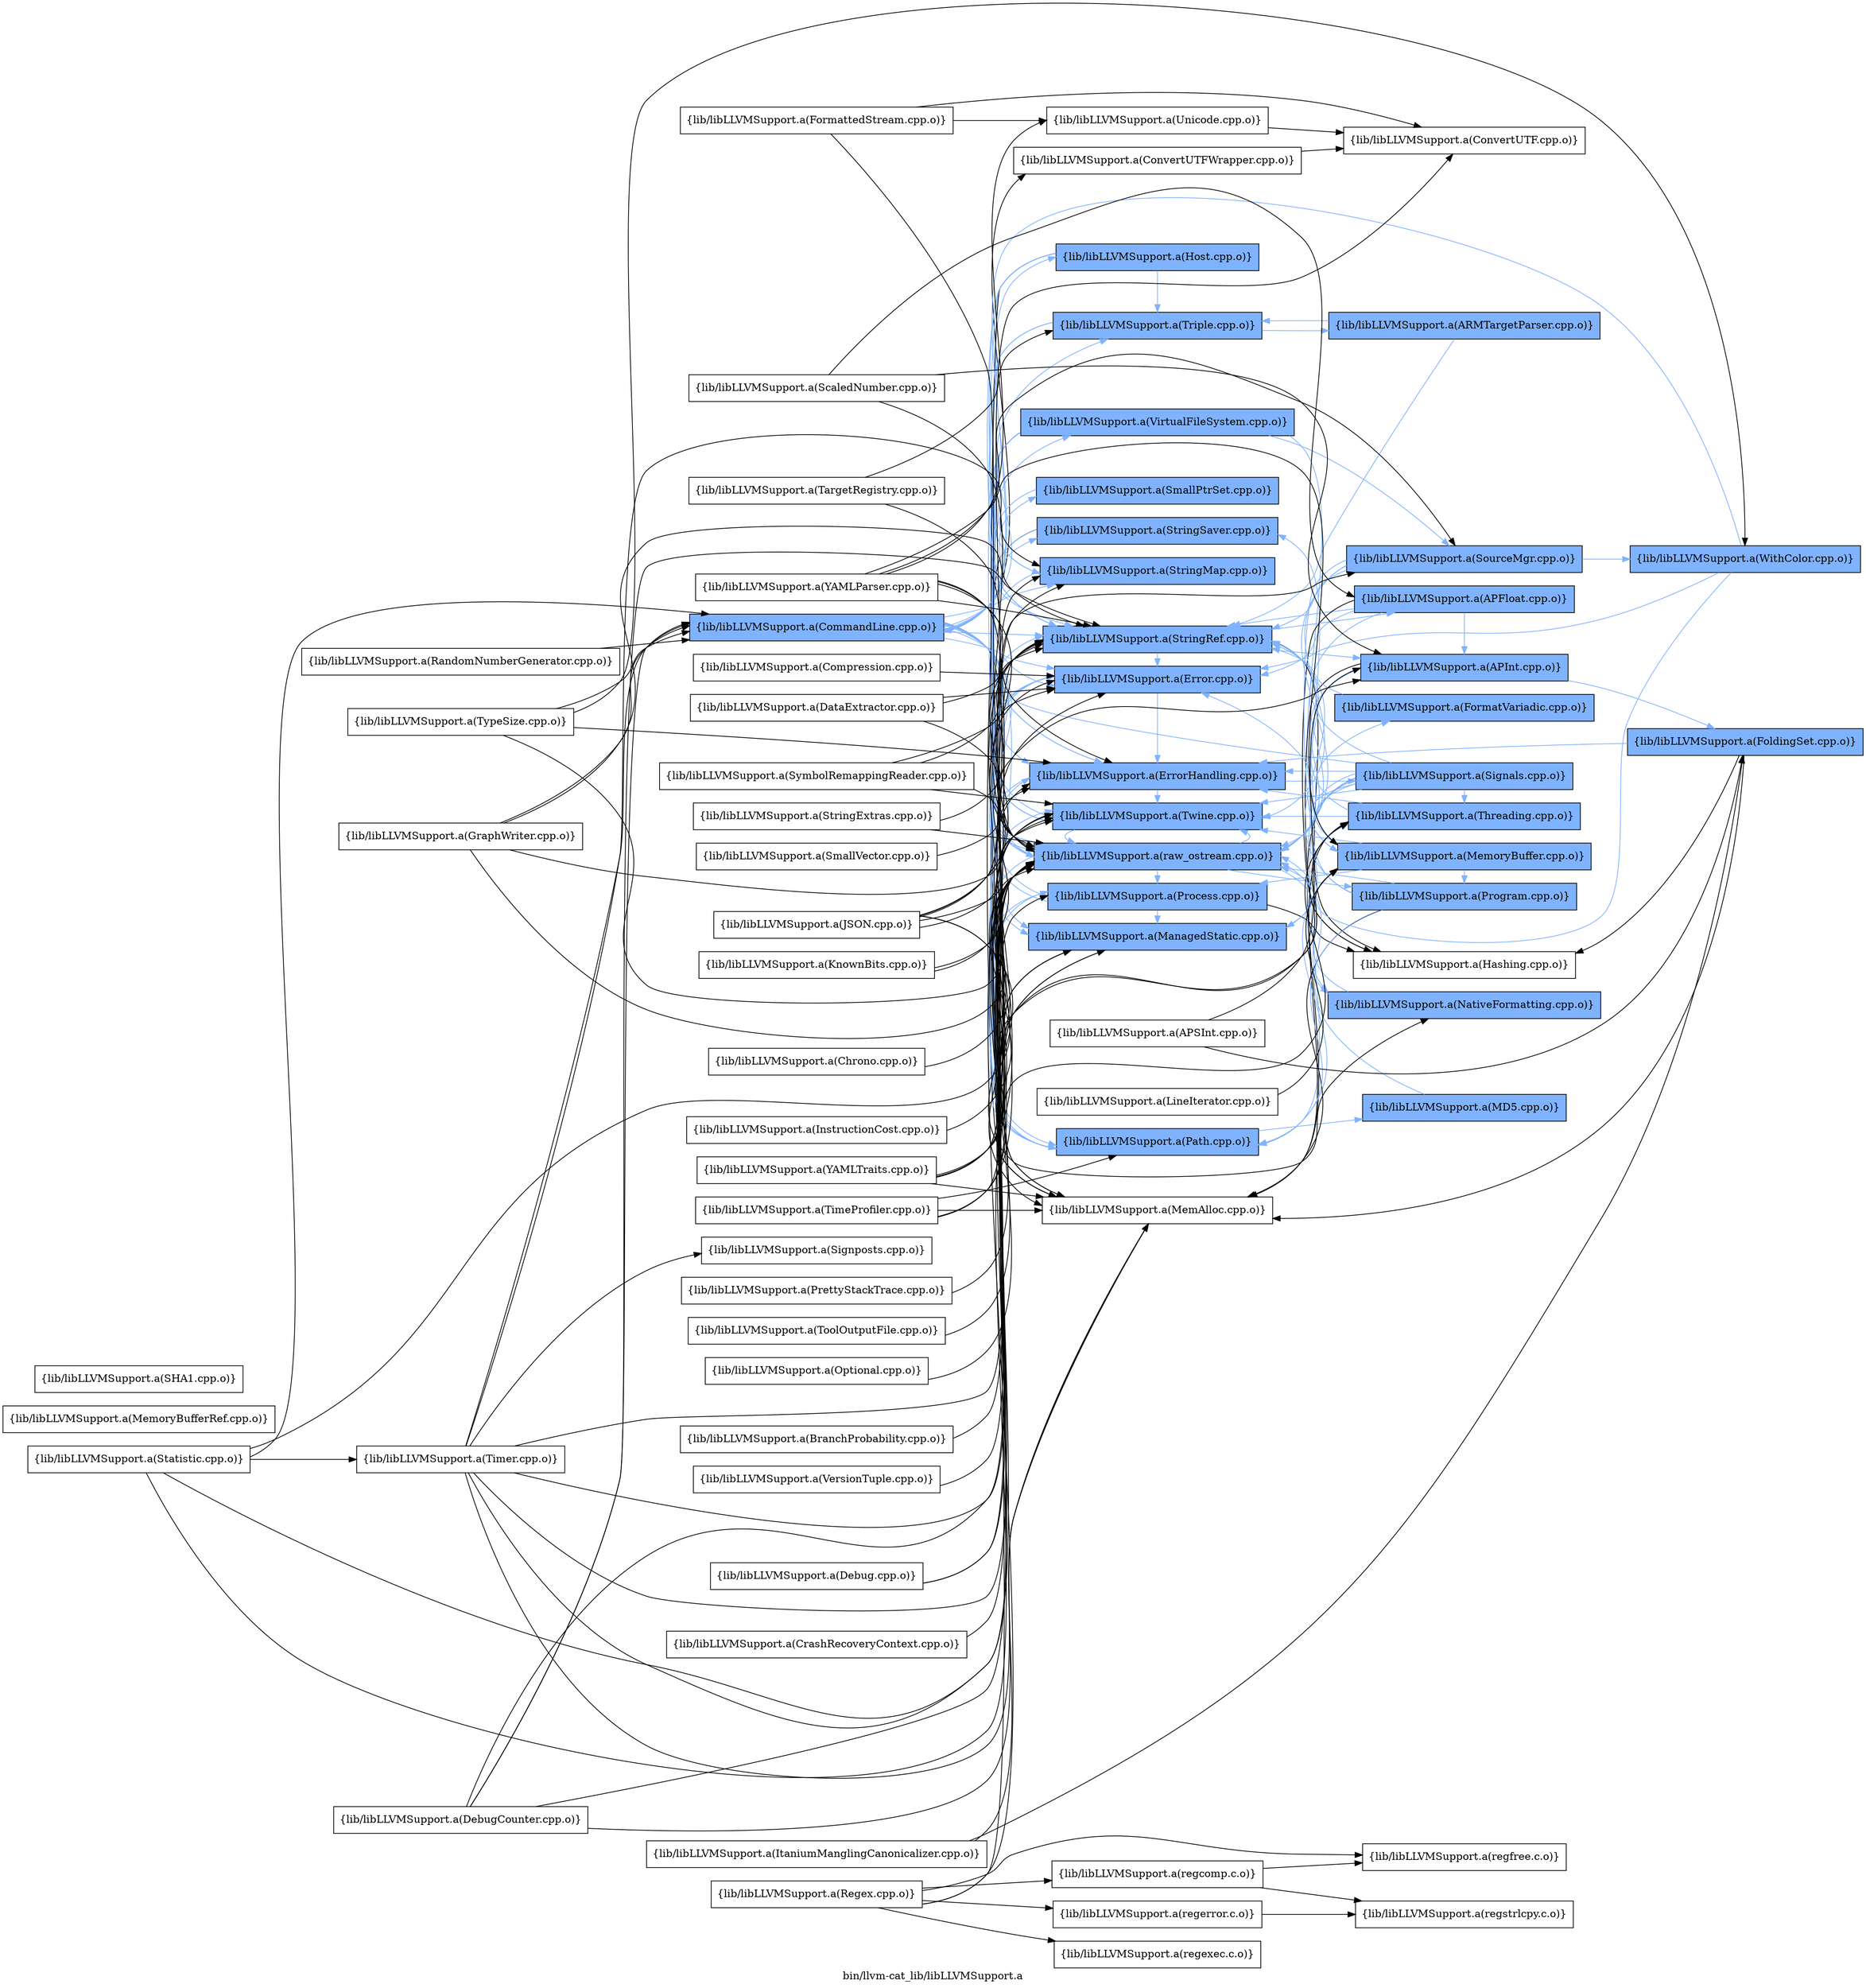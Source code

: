 digraph "bin/llvm-cat_lib/libLLVMSupport.a" {
	label="bin/llvm-cat_lib/libLLVMSupport.a";
	rankdir=LR;
	{ rank=same; Node0x55adaf422618;  }
	{ rank=same; Node0x55adaf424238; Node0x55adaf425868; Node0x55adaf4246e8; Node0x55adaf427578; Node0x55adaf427c58; Node0x55adaf425cc8; Node0x55adaf428978; Node0x55adaf4281a8; Node0x55adaf428e28; Node0x55adaf428c48; Node0x55adaf420cc8; Node0x55adaf41faf8; Node0x55adaf426b28; Node0x55adaf428d38; Node0x55adaf41fb48; Node0x55adaf4207c8;  }
	{ rank=same; Node0x55adaf423158; Node0x55adaf41feb8; Node0x55adaf428838; Node0x55adaf41f968; Node0x55adaf422c08; Node0x55adaf426998; Node0x55adaf4284c8; Node0x55adaf427a28; Node0x55adaf424dc8; Node0x55adaf426178; Node0x55adaf41fd28; Node0x55adaf420c78; Node0x55adaf429468;  }
	{ rank=same; Node0x55adaf422618;  }
	{ rank=same; Node0x55adaf424238; Node0x55adaf425868; Node0x55adaf4246e8; Node0x55adaf427578; Node0x55adaf427c58; Node0x55adaf425cc8; Node0x55adaf428978; Node0x55adaf4281a8; Node0x55adaf428e28; Node0x55adaf428c48; Node0x55adaf420cc8; Node0x55adaf41faf8; Node0x55adaf426b28; Node0x55adaf428d38; Node0x55adaf41fb48; Node0x55adaf4207c8;  }
	{ rank=same; Node0x55adaf423158; Node0x55adaf41feb8; Node0x55adaf428838; Node0x55adaf41f968; Node0x55adaf422c08; Node0x55adaf426998; Node0x55adaf4284c8; Node0x55adaf427a28; Node0x55adaf424dc8; Node0x55adaf426178; Node0x55adaf41fd28; Node0x55adaf420c78; Node0x55adaf429468;  }

	Node0x55adaf422618 [shape=record,shape=box,group=1,style=filled,fillcolor="0.600000 0.5 1",label="{lib/libLLVMSupport.a(CommandLine.cpp.o)}"];
	Node0x55adaf422618 -> Node0x55adaf424238;
	Node0x55adaf422618 -> Node0x55adaf425868[color="0.600000 0.5 1"];
	Node0x55adaf422618 -> Node0x55adaf4246e8[color="0.600000 0.5 1"];
	Node0x55adaf422618 -> Node0x55adaf427578[color="0.600000 0.5 1"];
	Node0x55adaf422618 -> Node0x55adaf427c58;
	Node0x55adaf422618 -> Node0x55adaf425cc8[color="0.600000 0.5 1"];
	Node0x55adaf422618 -> Node0x55adaf428978[color="0.600000 0.5 1"];
	Node0x55adaf422618 -> Node0x55adaf4281a8[color="0.600000 0.5 1"];
	Node0x55adaf422618 -> Node0x55adaf428e28[color="0.600000 0.5 1"];
	Node0x55adaf422618 -> Node0x55adaf428c48[color="0.600000 0.5 1"];
	Node0x55adaf422618 -> Node0x55adaf420cc8[color="0.600000 0.5 1"];
	Node0x55adaf422618 -> Node0x55adaf41faf8[color="0.600000 0.5 1"];
	Node0x55adaf422618 -> Node0x55adaf426b28[color="0.600000 0.5 1"];
	Node0x55adaf422618 -> Node0x55adaf428d38[color="0.600000 0.5 1"];
	Node0x55adaf422618 -> Node0x55adaf41fb48[color="0.600000 0.5 1"];
	Node0x55adaf422618 -> Node0x55adaf4207c8[color="0.600000 0.5 1"];
	Node0x55adaf425868 [shape=record,shape=box,group=1,style=filled,fillcolor="0.600000 0.5 1",label="{lib/libLLVMSupport.a(Error.cpp.o)}"];
	Node0x55adaf425868 -> Node0x55adaf4246e8[color="0.600000 0.5 1"];
	Node0x55adaf425868 -> Node0x55adaf427578[color="0.600000 0.5 1"];
	Node0x55adaf425868 -> Node0x55adaf420cc8[color="0.600000 0.5 1"];
	Node0x55adaf425868 -> Node0x55adaf426b28[color="0.600000 0.5 1"];
	Node0x55adaf427578 [shape=record,shape=box,group=1,style=filled,fillcolor="0.600000 0.5 1",label="{lib/libLLVMSupport.a(ManagedStatic.cpp.o)}"];
	Node0x55adaf427578 -> Node0x55adaf428838[color="0.600000 0.5 1"];
	Node0x55adaf427c58 [shape=record,shape=box,group=0,label="{lib/libLLVMSupport.a(MemAlloc.cpp.o)}"];
	Node0x55adaf427a28 [shape=record,shape=box,group=1,style=filled,fillcolor="0.600000 0.5 1",label="{lib/libLLVMSupport.a(MemoryBuffer.cpp.o)}"];
	Node0x55adaf427a28 -> Node0x55adaf425868[color="0.600000 0.5 1"];
	Node0x55adaf427a28 -> Node0x55adaf420cc8[color="0.600000 0.5 1"];
	Node0x55adaf427a28 -> Node0x55adaf41fb48[color="0.600000 0.5 1"];
	Node0x55adaf427a28 -> Node0x55adaf4207c8[color="0.600000 0.5 1"];
	Node0x55adaf427a28 -> Node0x55adaf420c78[color="0.600000 0.5 1"];
	Node0x55adaf4282e8 [shape=record,shape=box,group=0,label="{lib/libLLVMSupport.a(MemoryBufferRef.cpp.o)}"];
	Node0x55adaf424dc8 [shape=record,shape=box,group=1,style=filled,fillcolor="0.600000 0.5 1",label="{lib/libLLVMSupport.a(SourceMgr.cpp.o)}"];
	Node0x55adaf424dc8 -> Node0x55adaf427a28[color="0.600000 0.5 1"];
	Node0x55adaf424dc8 -> Node0x55adaf428e28[color="0.600000 0.5 1"];
	Node0x55adaf424dc8 -> Node0x55adaf420cc8[color="0.600000 0.5 1"];
	Node0x55adaf424dc8 -> Node0x55adaf420098[color="0.600000 0.5 1"];
	Node0x55adaf424dc8 -> Node0x55adaf426b28[color="0.600000 0.5 1"];
	Node0x55adaf426b28 [shape=record,shape=box,group=1,style=filled,fillcolor="0.600000 0.5 1",label="{lib/libLLVMSupport.a(raw_ostream.cpp.o)}"];
	Node0x55adaf426b28 -> Node0x55adaf425868[color="0.600000 0.5 1"];
	Node0x55adaf426b28 -> Node0x55adaf4246e8[color="0.600000 0.5 1"];
	Node0x55adaf426b28 -> Node0x55adaf426178[color="0.600000 0.5 1"];
	Node0x55adaf426b28 -> Node0x55adaf41fd28[color="0.600000 0.5 1"];
	Node0x55adaf426b28 -> Node0x55adaf420cc8[color="0.600000 0.5 1"];
	Node0x55adaf426b28 -> Node0x55adaf41fb48[color="0.600000 0.5 1"];
	Node0x55adaf426b28 -> Node0x55adaf4207c8[color="0.600000 0.5 1"];
	Node0x55adaf426b28 -> Node0x55adaf420c78[color="0.600000 0.5 1"];
	Node0x55adaf427898 [shape=record,shape=box,group=0,label="{lib/libLLVMSupport.a(Timer.cpp.o)}"];
	Node0x55adaf427898 -> Node0x55adaf422618;
	Node0x55adaf427898 -> Node0x55adaf427578;
	Node0x55adaf427898 -> Node0x55adaf427c58;
	Node0x55adaf427898 -> Node0x55adaf428978;
	Node0x55adaf427898 -> Node0x55adaf4272f8;
	Node0x55adaf427898 -> Node0x55adaf426b28;
	Node0x55adaf427898 -> Node0x55adaf4207c8;
	Node0x55adaf427898 -> Node0x55adaf428838;
	Node0x55adaf41f968 [shape=record,shape=box,group=1,style=filled,fillcolor="0.600000 0.5 1",label="{lib/libLLVMSupport.a(APFloat.cpp.o)}"];
	Node0x55adaf41f968 -> Node0x55adaf422c08[color="0.600000 0.5 1"];
	Node0x55adaf41f968 -> Node0x55adaf425868[color="0.600000 0.5 1"];
	Node0x55adaf41f968 -> Node0x55adaf426998;
	Node0x55adaf41f968 -> Node0x55adaf428e28[color="0.600000 0.5 1"];
	Node0x55adaf41f968 -> Node0x55adaf426b28[color="0.600000 0.5 1"];
	Node0x55adaf422c08 [shape=record,shape=box,group=1,style=filled,fillcolor="0.600000 0.5 1",label="{lib/libLLVMSupport.a(APInt.cpp.o)}"];
	Node0x55adaf422c08 -> Node0x55adaf426628[color="0.600000 0.5 1"];
	Node0x55adaf422c08 -> Node0x55adaf426998;
	Node0x55adaf422c08 -> Node0x55adaf426b28[color="0.600000 0.5 1"];
	Node0x55adaf429468 [shape=record,shape=box,group=1,style=filled,fillcolor="0.600000 0.5 1",label="{lib/libLLVMSupport.a(MD5.cpp.o)}"];
	Node0x55adaf429468 -> Node0x55adaf426b28[color="0.600000 0.5 1"];
	Node0x55adaf428978 [shape=record,shape=box,group=1,style=filled,fillcolor="0.600000 0.5 1",label="{lib/libLLVMSupport.a(StringMap.cpp.o)}"];
	Node0x55adaf428978 -> Node0x55adaf4246e8[color="0.600000 0.5 1"];
	Node0x55adaf4281a8 [shape=record,shape=box,group=1,style=filled,fillcolor="0.600000 0.5 1",label="{lib/libLLVMSupport.a(StringSaver.cpp.o)}"];
	Node0x55adaf4281a8 -> Node0x55adaf427c58;
	Node0x55adaf4281a8 -> Node0x55adaf428e28[color="0.600000 0.5 1"];
	Node0x55adaf428c48 [shape=record,shape=box,group=1,style=filled,fillcolor="0.600000 0.5 1",label="{lib/libLLVMSupport.a(Triple.cpp.o)}"];
	Node0x55adaf428c48 -> Node0x55adaf428e28[color="0.600000 0.5 1"];
	Node0x55adaf428c48 -> Node0x55adaf4284c8[color="0.600000 0.5 1"];
	Node0x55adaf428c48 -> Node0x55adaf420cc8[color="0.600000 0.5 1"];
	Node0x55adaf420cc8 [shape=record,shape=box,group=1,style=filled,fillcolor="0.600000 0.5 1",label="{lib/libLLVMSupport.a(Twine.cpp.o)}"];
	Node0x55adaf420cc8 -> Node0x55adaf426b28[color="0.600000 0.5 1"];
	Node0x55adaf421448 [shape=record,shape=box,group=0,label="{lib/libLLVMSupport.a(TypeSize.cpp.o)}"];
	Node0x55adaf421448 -> Node0x55adaf422618;
	Node0x55adaf421448 -> Node0x55adaf4246e8;
	Node0x55adaf421448 -> Node0x55adaf420098;
	Node0x55adaf421448 -> Node0x55adaf426b28;
	Node0x55adaf4246e8 [shape=record,shape=box,group=1,style=filled,fillcolor="0.600000 0.5 1",label="{lib/libLLVMSupport.a(ErrorHandling.cpp.o)}"];
	Node0x55adaf4246e8 -> Node0x55adaf420cc8[color="0.600000 0.5 1"];
	Node0x55adaf4246e8 -> Node0x55adaf426b28[color="0.600000 0.5 1"];
	Node0x55adaf4246e8 -> Node0x55adaf41feb8[color="0.600000 0.5 1"];
	Node0x55adaf422ac8 [shape=record,shape=box,group=0,label="{lib/libLLVMSupport.a(SHA1.cpp.o)}"];
	Node0x55adaf428e28 [shape=record,shape=box,group=1,style=filled,fillcolor="0.600000 0.5 1",label="{lib/libLLVMSupport.a(StringRef.cpp.o)}"];
	Node0x55adaf428e28 -> Node0x55adaf41f968[color="0.600000 0.5 1"];
	Node0x55adaf428e28 -> Node0x55adaf422c08[color="0.600000 0.5 1"];
	Node0x55adaf428e28 -> Node0x55adaf425868[color="0.600000 0.5 1"];
	Node0x55adaf428e28 -> Node0x55adaf426998;
	Node0x55adaf426858 [shape=record,shape=box,group=0,label="{lib/libLLVMSupport.a(FormattedStream.cpp.o)}"];
	Node0x55adaf426858 -> Node0x55adaf423158;
	Node0x55adaf426858 -> Node0x55adaf421ad8;
	Node0x55adaf426858 -> Node0x55adaf426b28;
	Node0x55adaf425598 [shape=record,shape=box,group=0,label="{lib/libLLVMSupport.a(StringExtras.cpp.o)}"];
	Node0x55adaf425598 -> Node0x55adaf428e28;
	Node0x55adaf425598 -> Node0x55adaf426b28;
	Node0x55adaf426628 [shape=record,shape=box,group=1,style=filled,fillcolor="0.600000 0.5 1",label="{lib/libLLVMSupport.a(FoldingSet.cpp.o)}"];
	Node0x55adaf426628 -> Node0x55adaf4246e8[color="0.600000 0.5 1"];
	Node0x55adaf426628 -> Node0x55adaf426998;
	Node0x55adaf426628 -> Node0x55adaf427c58;
	Node0x55adaf421218 [shape=record,shape=box,group=0,label="{lib/libLLVMSupport.a(Regex.cpp.o)}"];
	Node0x55adaf421218 -> Node0x55adaf428e28;
	Node0x55adaf421218 -> Node0x55adaf420cc8;
	Node0x55adaf421218 -> Node0x55adaf4273e8;
	Node0x55adaf421218 -> Node0x55adaf427118;
	Node0x55adaf421218 -> Node0x55adaf427f78;
	Node0x55adaf421218 -> Node0x55adaf428658;
	Node0x55adaf425cc8 [shape=record,shape=box,group=1,style=filled,fillcolor="0.600000 0.5 1",label="{lib/libLLVMSupport.a(SmallPtrSet.cpp.o)}"];
	Node0x55adaf425cc8 -> Node0x55adaf4246e8[color="0.600000 0.5 1"];
	Node0x55adaf426998 [shape=record,shape=box,group=0,label="{lib/libLLVMSupport.a(Hashing.cpp.o)}"];
	Node0x55adaf41fb48 [shape=record,shape=box,group=1,style=filled,fillcolor="0.600000 0.5 1",label="{lib/libLLVMSupport.a(Path.cpp.o)}"];
	Node0x55adaf41fb48 -> Node0x55adaf425868[color="0.600000 0.5 1"];
	Node0x55adaf41fb48 -> Node0x55adaf429468[color="0.600000 0.5 1"];
	Node0x55adaf41fb48 -> Node0x55adaf428e28[color="0.600000 0.5 1"];
	Node0x55adaf41fb48 -> Node0x55adaf420cc8[color="0.600000 0.5 1"];
	Node0x55adaf41fb48 -> Node0x55adaf4207c8[color="0.600000 0.5 1"];
	Node0x55adaf41fd28 [shape=record,shape=box,group=1,style=filled,fillcolor="0.600000 0.5 1",label="{lib/libLLVMSupport.a(NativeFormatting.cpp.o)}"];
	Node0x55adaf41fd28 -> Node0x55adaf426b28[color="0.600000 0.5 1"];
	Node0x55adaf428838 [shape=record,shape=box,group=1,style=filled,fillcolor="0.600000 0.5 1",label="{lib/libLLVMSupport.a(Threading.cpp.o)}"];
	Node0x55adaf428838 -> Node0x55adaf4246e8[color="0.600000 0.5 1"];
	Node0x55adaf428838 -> Node0x55adaf427c58;
	Node0x55adaf428838 -> Node0x55adaf428e28[color="0.600000 0.5 1"];
	Node0x55adaf428838 -> Node0x55adaf420cc8[color="0.600000 0.5 1"];
	Node0x55adaf421f88 [shape=record,shape=box,group=0,label="{lib/libLLVMSupport.a(Chrono.cpp.o)}"];
	Node0x55adaf421f88 -> Node0x55adaf426b28;
	Node0x55adaf424238 [shape=record,shape=box,group=0,label="{lib/libLLVMSupport.a(ConvertUTFWrapper.cpp.o)}"];
	Node0x55adaf424238 -> Node0x55adaf423158;
	Node0x55adaf41faf8 [shape=record,shape=box,group=1,style=filled,fillcolor="0.600000 0.5 1",label="{lib/libLLVMSupport.a(VirtualFileSystem.cpp.o)}"];
	Node0x55adaf41faf8 -> Node0x55adaf425868[color="0.600000 0.5 1"];
	Node0x55adaf41faf8 -> Node0x55adaf427c58;
	Node0x55adaf41faf8 -> Node0x55adaf427a28[color="0.600000 0.5 1"];
	Node0x55adaf41faf8 -> Node0x55adaf424dc8[color="0.600000 0.5 1"];
	Node0x55adaf41faf8 -> Node0x55adaf428978[color="0.600000 0.5 1"];
	Node0x55adaf41faf8 -> Node0x55adaf428e28[color="0.600000 0.5 1"];
	Node0x55adaf41faf8 -> Node0x55adaf420cc8[color="0.600000 0.5 1"];
	Node0x55adaf41faf8 -> Node0x55adaf426b28[color="0.600000 0.5 1"];
	Node0x55adaf41faf8 -> Node0x55adaf41fb48[color="0.600000 0.5 1"];
	Node0x55adaf428d38 [shape=record,shape=box,group=1,style=filled,fillcolor="0.600000 0.5 1",label="{lib/libLLVMSupport.a(Host.cpp.o)}"];
	Node0x55adaf428d38 -> Node0x55adaf427c58;
	Node0x55adaf428d38 -> Node0x55adaf428978[color="0.600000 0.5 1"];
	Node0x55adaf428d38 -> Node0x55adaf428e28[color="0.600000 0.5 1"];
	Node0x55adaf428d38 -> Node0x55adaf428c48[color="0.600000 0.5 1"];
	Node0x55adaf428d38 -> Node0x55adaf426b28[color="0.600000 0.5 1"];
	Node0x55adaf4207c8 [shape=record,shape=box,group=1,style=filled,fillcolor="0.600000 0.5 1",label="{lib/libLLVMSupport.a(Process.cpp.o)}"];
	Node0x55adaf4207c8 -> Node0x55adaf425868[color="0.600000 0.5 1"];
	Node0x55adaf4207c8 -> Node0x55adaf426998;
	Node0x55adaf4207c8 -> Node0x55adaf427578[color="0.600000 0.5 1"];
	Node0x55adaf4207c8 -> Node0x55adaf41fb48[color="0.600000 0.5 1"];
	Node0x55adaf423158 [shape=record,shape=box,group=0,label="{lib/libLLVMSupport.a(ConvertUTF.cpp.o)}"];
	Node0x55adaf423928 [shape=record,shape=box,group=0,label="{lib/libLLVMSupport.a(Debug.cpp.o)}"];
	Node0x55adaf423928 -> Node0x55adaf427578;
	Node0x55adaf423928 -> Node0x55adaf426b28;
	Node0x55adaf41feb8 [shape=record,shape=box,group=1,style=filled,fillcolor="0.600000 0.5 1",label="{lib/libLLVMSupport.a(Signals.cpp.o)}"];
	Node0x55adaf41feb8 -> Node0x55adaf422618[color="0.600000 0.5 1"];
	Node0x55adaf41feb8 -> Node0x55adaf4246e8[color="0.600000 0.5 1"];
	Node0x55adaf41feb8 -> Node0x55adaf427578[color="0.600000 0.5 1"];
	Node0x55adaf41feb8 -> Node0x55adaf427c58;
	Node0x55adaf41feb8 -> Node0x55adaf427a28[color="0.600000 0.5 1"];
	Node0x55adaf41feb8 -> Node0x55adaf41fd28[color="0.600000 0.5 1"];
	Node0x55adaf41feb8 -> Node0x55adaf428e28[color="0.600000 0.5 1"];
	Node0x55adaf41feb8 -> Node0x55adaf420cc8[color="0.600000 0.5 1"];
	Node0x55adaf41feb8 -> Node0x55adaf426b28[color="0.600000 0.5 1"];
	Node0x55adaf41feb8 -> Node0x55adaf41fb48[color="0.600000 0.5 1"];
	Node0x55adaf41feb8 -> Node0x55adaf428838[color="0.600000 0.5 1"];
	Node0x55adaf421ad8 [shape=record,shape=box,group=0,label="{lib/libLLVMSupport.a(Unicode.cpp.o)}"];
	Node0x55adaf421ad8 -> Node0x55adaf423158;
	Node0x55adaf426178 [shape=record,shape=box,group=1,style=filled,fillcolor="0.600000 0.5 1",label="{lib/libLLVMSupport.a(FormatVariadic.cpp.o)}"];
	Node0x55adaf426178 -> Node0x55adaf428e28[color="0.600000 0.5 1"];
	Node0x55adaf426498 [shape=record,shape=box,group=0,label="{lib/libLLVMSupport.a(InstructionCost.cpp.o)}"];
	Node0x55adaf426498 -> Node0x55adaf426b28;
	Node0x55adaf420c78 [shape=record,shape=box,group=1,style=filled,fillcolor="0.600000 0.5 1",label="{lib/libLLVMSupport.a(Program.cpp.o)}"];
	Node0x55adaf420c78 -> Node0x55adaf427c58;
	Node0x55adaf420c78 -> Node0x55adaf4281a8[color="0.600000 0.5 1"];
	Node0x55adaf420c78 -> Node0x55adaf428e28[color="0.600000 0.5 1"];
	Node0x55adaf420c78 -> Node0x55adaf426b28[color="0.600000 0.5 1"];
	Node0x55adaf420c78 -> Node0x55adaf41fb48[color="0.600000 0.5 1"];
	Node0x55adaf41f558 [shape=record,shape=box,group=0,label="{lib/libLLVMSupport.a(PrettyStackTrace.cpp.o)}"];
	Node0x55adaf41f558 -> Node0x55adaf426b28;
	Node0x55adaf420638 [shape=record,shape=box,group=0,label="{lib/libLLVMSupport.a(RandomNumberGenerator.cpp.o)}"];
	Node0x55adaf420638 -> Node0x55adaf422618;
	Node0x55adaf4273e8 [shape=record,shape=box,group=0,label="{lib/libLLVMSupport.a(regcomp.c.o)}"];
	Node0x55adaf4273e8 -> Node0x55adaf428658;
	Node0x55adaf4273e8 -> Node0x55adaf428518;
	Node0x55adaf427118 [shape=record,shape=box,group=0,label="{lib/libLLVMSupport.a(regerror.c.o)}"];
	Node0x55adaf427118 -> Node0x55adaf428518;
	Node0x55adaf427f78 [shape=record,shape=box,group=0,label="{lib/libLLVMSupport.a(regexec.c.o)}"];
	Node0x55adaf428658 [shape=record,shape=box,group=0,label="{lib/libLLVMSupport.a(regfree.c.o)}"];
	Node0x55adaf426a38 [shape=record,shape=box,group=0,label="{lib/libLLVMSupport.a(SmallVector.cpp.o)}"];
	Node0x55adaf426a38 -> Node0x55adaf4246e8;
	Node0x55adaf420098 [shape=record,shape=box,group=1,style=filled,fillcolor="0.600000 0.5 1",label="{lib/libLLVMSupport.a(WithColor.cpp.o)}"];
	Node0x55adaf420098 -> Node0x55adaf422618[color="0.600000 0.5 1"];
	Node0x55adaf420098 -> Node0x55adaf425868[color="0.600000 0.5 1"];
	Node0x55adaf420098 -> Node0x55adaf426b28[color="0.600000 0.5 1"];
	Node0x55adaf4245f8 [shape=record,shape=box,group=0,label="{lib/libLLVMSupport.a(Statistic.cpp.o)}"];
	Node0x55adaf4245f8 -> Node0x55adaf422618;
	Node0x55adaf4245f8 -> Node0x55adaf427578;
	Node0x55adaf4245f8 -> Node0x55adaf427898;
	Node0x55adaf4245f8 -> Node0x55adaf426b28;
	Node0x55adaf4245f8 -> Node0x55adaf428838;
	Node0x55adaf427438 [shape=record,shape=box,group=0,label="{lib/libLLVMSupport.a(TimeProfiler.cpp.o)}"];
	Node0x55adaf427438 -> Node0x55adaf425868;
	Node0x55adaf427438 -> Node0x55adaf427c58;
	Node0x55adaf427438 -> Node0x55adaf428978;
	Node0x55adaf427438 -> Node0x55adaf420cc8;
	Node0x55adaf427438 -> Node0x55adaf426b28;
	Node0x55adaf427438 -> Node0x55adaf41fb48;
	Node0x55adaf428068 [shape=record,shape=box,group=0,label="{lib/libLLVMSupport.a(JSON.cpp.o)}"];
	Node0x55adaf428068 -> Node0x55adaf423158;
	Node0x55adaf428068 -> Node0x55adaf425868;
	Node0x55adaf428068 -> Node0x55adaf427c58;
	Node0x55adaf428068 -> Node0x55adaf41fd28;
	Node0x55adaf428068 -> Node0x55adaf428e28;
	Node0x55adaf428068 -> Node0x55adaf420cc8;
	Node0x55adaf428068 -> Node0x55adaf426b28;
	Node0x55adaf4272f8 [shape=record,shape=box,group=0,label="{lib/libLLVMSupport.a(Signposts.cpp.o)}"];
	Node0x55adaf4292d8 [shape=record,shape=box,group=0,label="{lib/libLLVMSupport.a(ToolOutputFile.cpp.o)}"];
	Node0x55adaf4292d8 -> Node0x55adaf426b28;
	Node0x55adaf4284c8 [shape=record,shape=box,group=1,style=filled,fillcolor="0.600000 0.5 1",label="{lib/libLLVMSupport.a(ARMTargetParser.cpp.o)}"];
	Node0x55adaf4284c8 -> Node0x55adaf428e28[color="0.600000 0.5 1"];
	Node0x55adaf4284c8 -> Node0x55adaf428c48[color="0.600000 0.5 1"];
	Node0x55adaf420868 [shape=record,shape=box,group=0,label="{lib/libLLVMSupport.a(YAMLParser.cpp.o)}"];
	Node0x55adaf420868 -> Node0x55adaf4246e8;
	Node0x55adaf420868 -> Node0x55adaf427c58;
	Node0x55adaf420868 -> Node0x55adaf427a28;
	Node0x55adaf420868 -> Node0x55adaf424dc8;
	Node0x55adaf420868 -> Node0x55adaf428e28;
	Node0x55adaf420868 -> Node0x55adaf421ad8;
	Node0x55adaf420868 -> Node0x55adaf426b28;
	Node0x55adaf428518 [shape=record,shape=box,group=0,label="{lib/libLLVMSupport.a(regstrlcpy.c.o)}"];
	Node0x55adaf41ff58 [shape=record,shape=box,group=0,label="{lib/libLLVMSupport.a(CrashRecoveryContext.cpp.o)}"];
	Node0x55adaf41ff58 -> Node0x55adaf427578;
	Node0x55adaf429328 [shape=record,shape=box,group=0,label="{lib/libLLVMSupport.a(TargetRegistry.cpp.o)}"];
	Node0x55adaf429328 -> Node0x55adaf428c48;
	Node0x55adaf429328 -> Node0x55adaf426b28;
	Node0x55adaf426a88 [shape=record,shape=box,group=0,label="{lib/libLLVMSupport.a(APSInt.cpp.o)}"];
	Node0x55adaf426a88 -> Node0x55adaf422c08;
	Node0x55adaf426a88 -> Node0x55adaf426628;
	Node0x55adaf41fa08 [shape=record,shape=box,group=0,label="{lib/libLLVMSupport.a(KnownBits.cpp.o)}"];
	Node0x55adaf41fa08 -> Node0x55adaf422c08;
	Node0x55adaf41fa08 -> Node0x55adaf426b28;
	Node0x55adaf428338 [shape=record,shape=box,group=0,label="{lib/libLLVMSupport.a(Optional.cpp.o)}"];
	Node0x55adaf428338 -> Node0x55adaf426b28;
	Node0x55adaf426088 [shape=record,shape=box,group=0,label="{lib/libLLVMSupport.a(GraphWriter.cpp.o)}"];
	Node0x55adaf426088 -> Node0x55adaf422618;
	Node0x55adaf426088 -> Node0x55adaf428e28;
	Node0x55adaf426088 -> Node0x55adaf420cc8;
	Node0x55adaf426088 -> Node0x55adaf426b28;
	Node0x55adaf427b68 [shape=record,shape=box,group=0,label="{lib/libLLVMSupport.a(BranchProbability.cpp.o)}"];
	Node0x55adaf427b68 -> Node0x55adaf426b28;
	Node0x55adaf421b28 [shape=record,shape=box,group=0,label="{lib/libLLVMSupport.a(ScaledNumber.cpp.o)}"];
	Node0x55adaf421b28 -> Node0x55adaf41f968;
	Node0x55adaf421b28 -> Node0x55adaf422c08;
	Node0x55adaf421b28 -> Node0x55adaf426b28;
	Node0x55adaf420278 [shape=record,shape=box,group=0,label="{lib/libLLVMSupport.a(DebugCounter.cpp.o)}"];
	Node0x55adaf420278 -> Node0x55adaf422618;
	Node0x55adaf420278 -> Node0x55adaf427578;
	Node0x55adaf420278 -> Node0x55adaf427c58;
	Node0x55adaf420278 -> Node0x55adaf428e28;
	Node0x55adaf420278 -> Node0x55adaf426b28;
	Node0x55adaf4263a8 [shape=record,shape=box,group=0,label="{lib/libLLVMSupport.a(Compression.cpp.o)}"];
	Node0x55adaf4263a8 -> Node0x55adaf425868;
	Node0x55adaf423568 [shape=record,shape=box,group=0,label="{lib/libLLVMSupport.a(ItaniumManglingCanonicalizer.cpp.o)}"];
	Node0x55adaf423568 -> Node0x55adaf426628;
	Node0x55adaf423568 -> Node0x55adaf427c58;
	Node0x55adaf423ce8 [shape=record,shape=box,group=0,label="{lib/libLLVMSupport.a(LineIterator.cpp.o)}"];
	Node0x55adaf423ce8 -> Node0x55adaf427a28;
	Node0x55adaf41fff8 [shape=record,shape=box,group=0,label="{lib/libLLVMSupport.a(SymbolRemappingReader.cpp.o)}"];
	Node0x55adaf41fff8 -> Node0x55adaf425868;
	Node0x55adaf41fff8 -> Node0x55adaf428e28;
	Node0x55adaf41fff8 -> Node0x55adaf420cc8;
	Node0x55adaf41fff8 -> Node0x55adaf426b28;
	Node0x55adaf4220c8 [shape=record,shape=box,group=0,label="{lib/libLLVMSupport.a(DataExtractor.cpp.o)}"];
	Node0x55adaf4220c8 -> Node0x55adaf425868;
	Node0x55adaf4220c8 -> Node0x55adaf428e28;
	Node0x55adaf4220c8 -> Node0x55adaf426b28;
	Node0x55adaf41ffa8 [shape=record,shape=box,group=0,label="{lib/libLLVMSupport.a(YAMLTraits.cpp.o)}"];
	Node0x55adaf41ffa8 -> Node0x55adaf4246e8;
	Node0x55adaf41ffa8 -> Node0x55adaf427c58;
	Node0x55adaf41ffa8 -> Node0x55adaf427a28;
	Node0x55adaf41ffa8 -> Node0x55adaf424dc8;
	Node0x55adaf41ffa8 -> Node0x55adaf428978;
	Node0x55adaf41ffa8 -> Node0x55adaf428e28;
	Node0x55adaf41ffa8 -> Node0x55adaf420cc8;
	Node0x55adaf41ffa8 -> Node0x55adaf426b28;
	Node0x55adaf420d68 [shape=record,shape=box,group=0,label="{lib/libLLVMSupport.a(VersionTuple.cpp.o)}"];
	Node0x55adaf420d68 -> Node0x55adaf426b28;
}
